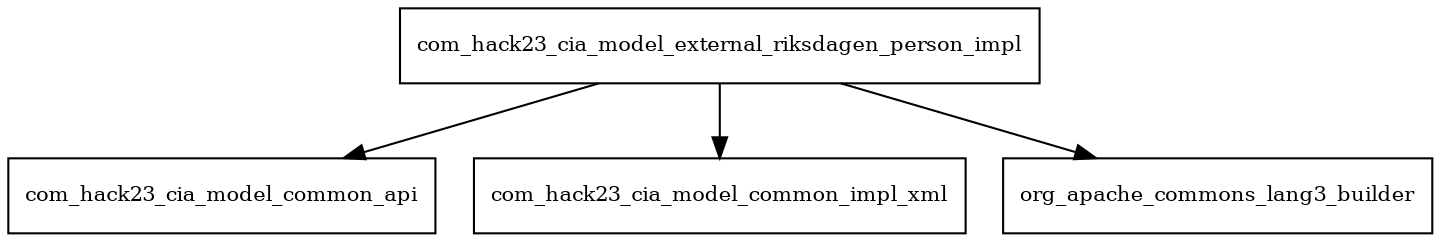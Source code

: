 digraph model_external_riksdagen_person_impl_2019_6_14_SNAPSHOT_package_dependencies {
  node [shape = box, fontsize=10.0];
  com_hack23_cia_model_external_riksdagen_person_impl -> com_hack23_cia_model_common_api;
  com_hack23_cia_model_external_riksdagen_person_impl -> com_hack23_cia_model_common_impl_xml;
  com_hack23_cia_model_external_riksdagen_person_impl -> org_apache_commons_lang3_builder;
}
